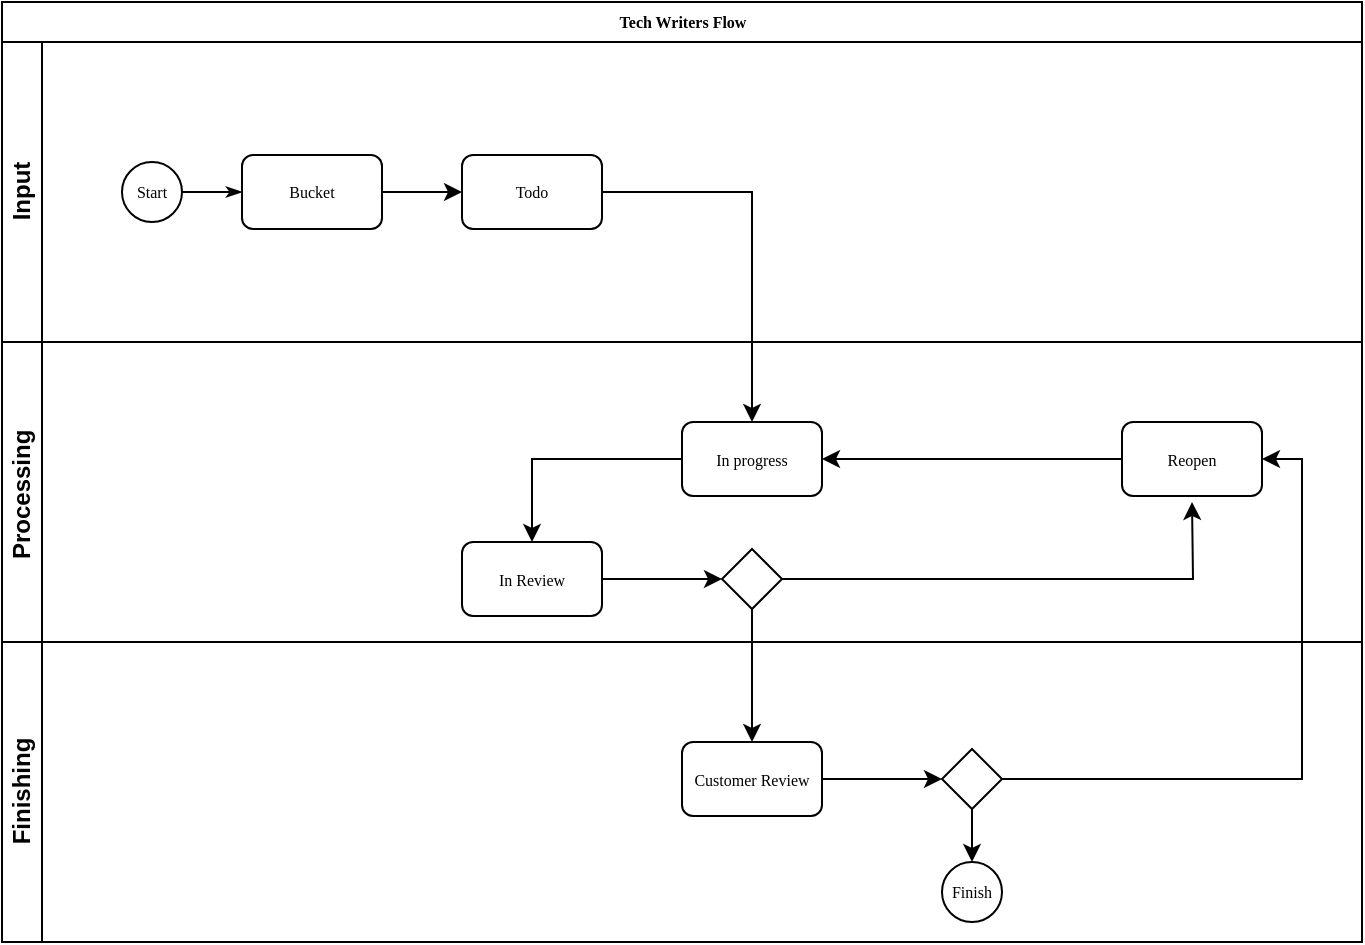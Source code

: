 <mxfile version="14.9.4" type="github">
  <diagram name="Page-1" id="c7488fd3-1785-93aa-aadb-54a6760d102a">
    <mxGraphModel dx="948" dy="503" grid="1" gridSize="10" guides="1" tooltips="1" connect="1" arrows="1" fold="1" page="1" pageScale="1" pageWidth="1100" pageHeight="850" background="none" math="0" shadow="0">
      <root>
        <mxCell id="0" />
        <mxCell id="1" parent="0" />
        <mxCell id="2b4e8129b02d487f-1" value="Tech Writers Flow" style="swimlane;html=1;childLayout=stackLayout;horizontal=1;startSize=20;horizontalStack=0;rounded=0;shadow=0;labelBackgroundColor=none;strokeWidth=1;fontFamily=Verdana;fontSize=8;align=center;" parent="1" vertex="1">
          <mxGeometry x="180" y="70" width="680" height="470" as="geometry" />
        </mxCell>
        <mxCell id="2b4e8129b02d487f-2" value="Input" style="swimlane;html=1;startSize=20;horizontal=0;" parent="2b4e8129b02d487f-1" vertex="1">
          <mxGeometry y="20" width="680" height="150" as="geometry" />
        </mxCell>
        <mxCell id="2b4e8129b02d487f-18" style="edgeStyle=orthogonalEdgeStyle;rounded=0;html=1;labelBackgroundColor=none;startArrow=none;startFill=0;startSize=5;endArrow=classicThin;endFill=1;endSize=5;jettySize=auto;orthogonalLoop=1;strokeWidth=1;fontFamily=Verdana;fontSize=8" parent="2b4e8129b02d487f-2" source="2b4e8129b02d487f-5" target="2b4e8129b02d487f-6" edge="1">
          <mxGeometry relative="1" as="geometry" />
        </mxCell>
        <mxCell id="2b4e8129b02d487f-5" value="Start" style="ellipse;whiteSpace=wrap;html=1;rounded=0;shadow=0;labelBackgroundColor=none;strokeWidth=1;fontFamily=Verdana;fontSize=8;align=center;" parent="2b4e8129b02d487f-2" vertex="1">
          <mxGeometry x="60" y="60" width="30" height="30" as="geometry" />
        </mxCell>
        <mxCell id="KZ6UuuJFhpwRSLnM6cFM-5" value="" style="edgeStyle=orthogonalEdgeStyle;rounded=0;orthogonalLoop=1;jettySize=auto;html=1;" edge="1" parent="2b4e8129b02d487f-2" source="2b4e8129b02d487f-6" target="2b4e8129b02d487f-7">
          <mxGeometry relative="1" as="geometry" />
        </mxCell>
        <mxCell id="2b4e8129b02d487f-6" value="Bucket" style="rounded=1;whiteSpace=wrap;html=1;shadow=0;labelBackgroundColor=none;strokeWidth=1;fontFamily=Verdana;fontSize=8;align=center;" parent="2b4e8129b02d487f-2" vertex="1">
          <mxGeometry x="120" y="56.5" width="70" height="37" as="geometry" />
        </mxCell>
        <mxCell id="2b4e8129b02d487f-7" value="Todo" style="rounded=1;whiteSpace=wrap;html=1;shadow=0;labelBackgroundColor=none;strokeWidth=1;fontFamily=Verdana;fontSize=8;align=center;" parent="2b4e8129b02d487f-2" vertex="1">
          <mxGeometry x="230" y="56.5" width="70" height="37" as="geometry" />
        </mxCell>
        <mxCell id="2b4e8129b02d487f-3" value="Processing&amp;nbsp;" style="swimlane;html=1;startSize=20;horizontal=0;" parent="2b4e8129b02d487f-1" vertex="1">
          <mxGeometry y="170" width="680" height="150" as="geometry" />
        </mxCell>
        <mxCell id="KZ6UuuJFhpwRSLnM6cFM-8" value="" style="edgeStyle=orthogonalEdgeStyle;rounded=0;orthogonalLoop=1;jettySize=auto;html=1;exitX=0;exitY=0.5;exitDx=0;exitDy=0;" edge="1" parent="2b4e8129b02d487f-3" source="2b4e8129b02d487f-12" target="KZ6UuuJFhpwRSLnM6cFM-7">
          <mxGeometry relative="1" as="geometry">
            <Array as="points">
              <mxPoint x="265" y="59" />
            </Array>
          </mxGeometry>
        </mxCell>
        <mxCell id="2b4e8129b02d487f-12" value="In progress" style="rounded=1;whiteSpace=wrap;html=1;shadow=0;labelBackgroundColor=none;strokeWidth=1;fontFamily=Verdana;fontSize=8;align=center;" parent="2b4e8129b02d487f-3" vertex="1">
          <mxGeometry x="340" y="40.0" width="70" height="37" as="geometry" />
        </mxCell>
        <mxCell id="KZ6UuuJFhpwRSLnM6cFM-22" value="" style="edgeStyle=orthogonalEdgeStyle;rounded=0;orthogonalLoop=1;jettySize=auto;html=1;strokeWidth=1;" edge="1" parent="2b4e8129b02d487f-3" source="KZ6UuuJFhpwRSLnM6cFM-7" target="KZ6UuuJFhpwRSLnM6cFM-9">
          <mxGeometry relative="1" as="geometry" />
        </mxCell>
        <mxCell id="KZ6UuuJFhpwRSLnM6cFM-7" value="In Review" style="rounded=1;whiteSpace=wrap;html=1;shadow=0;labelBackgroundColor=none;strokeWidth=1;fontFamily=Verdana;fontSize=8;align=center;" vertex="1" parent="2b4e8129b02d487f-3">
          <mxGeometry x="230" y="100" width="70" height="37" as="geometry" />
        </mxCell>
        <mxCell id="KZ6UuuJFhpwRSLnM6cFM-24" style="edgeStyle=orthogonalEdgeStyle;rounded=0;orthogonalLoop=1;jettySize=auto;html=1;exitX=1;exitY=0.5;exitDx=0;exitDy=0;exitPerimeter=0;strokeWidth=1;" edge="1" parent="2b4e8129b02d487f-3" source="KZ6UuuJFhpwRSLnM6cFM-9">
          <mxGeometry relative="1" as="geometry">
            <mxPoint x="595" y="80" as="targetPoint" />
          </mxGeometry>
        </mxCell>
        <mxCell id="KZ6UuuJFhpwRSLnM6cFM-9" value="" style="strokeWidth=1;html=1;shape=mxgraph.flowchart.decision;whiteSpace=wrap;rounded=1;shadow=0;labelBackgroundColor=none;fontFamily=Verdana;fontSize=8;align=center;" vertex="1" parent="2b4e8129b02d487f-3">
          <mxGeometry x="360" y="103.5" width="30" height="30" as="geometry" />
        </mxCell>
        <mxCell id="KZ6UuuJFhpwRSLnM6cFM-14" style="edgeStyle=orthogonalEdgeStyle;rounded=0;orthogonalLoop=1;jettySize=auto;html=1;entryX=1;entryY=0.5;entryDx=0;entryDy=0;exitX=0;exitY=0.5;exitDx=0;exitDy=0;" edge="1" parent="2b4e8129b02d487f-3" source="KZ6UuuJFhpwRSLnM6cFM-11" target="2b4e8129b02d487f-12">
          <mxGeometry relative="1" as="geometry">
            <mxPoint x="265" y="40" as="targetPoint" />
            <Array as="points">
              <mxPoint x="595" y="59" />
              <mxPoint x="375" y="59" />
            </Array>
          </mxGeometry>
        </mxCell>
        <mxCell id="KZ6UuuJFhpwRSLnM6cFM-11" value="Reopen" style="rounded=1;whiteSpace=wrap;html=1;shadow=0;labelBackgroundColor=none;strokeWidth=1;fontFamily=Verdana;fontSize=8;align=center;" vertex="1" parent="2b4e8129b02d487f-3">
          <mxGeometry x="560" y="40" width="70" height="37" as="geometry" />
        </mxCell>
        <mxCell id="2b4e8129b02d487f-4" value="Finishing" style="swimlane;html=1;startSize=20;horizontal=0;" parent="2b4e8129b02d487f-1" vertex="1">
          <mxGeometry y="320" width="680" height="150" as="geometry" />
        </mxCell>
        <mxCell id="KZ6UuuJFhpwRSLnM6cFM-19" value="" style="edgeStyle=orthogonalEdgeStyle;rounded=0;orthogonalLoop=1;jettySize=auto;html=1;strokeWidth=1;" edge="1" parent="2b4e8129b02d487f-4" source="2b4e8129b02d487f-14" target="KZ6UuuJFhpwRSLnM6cFM-17">
          <mxGeometry relative="1" as="geometry" />
        </mxCell>
        <mxCell id="2b4e8129b02d487f-14" value="Customer Review" style="rounded=1;whiteSpace=wrap;html=1;shadow=0;labelBackgroundColor=none;strokeWidth=1;fontFamily=Verdana;fontSize=8;align=center;" parent="2b4e8129b02d487f-4" vertex="1">
          <mxGeometry x="340" y="50.0" width="70" height="37" as="geometry" />
        </mxCell>
        <mxCell id="KZ6UuuJFhpwRSLnM6cFM-21" value="" style="edgeStyle=orthogonalEdgeStyle;rounded=0;orthogonalLoop=1;jettySize=auto;html=1;strokeWidth=1;" edge="1" parent="2b4e8129b02d487f-4" source="KZ6UuuJFhpwRSLnM6cFM-17" target="KZ6UuuJFhpwRSLnM6cFM-20">
          <mxGeometry relative="1" as="geometry" />
        </mxCell>
        <mxCell id="KZ6UuuJFhpwRSLnM6cFM-17" value="" style="strokeWidth=1;html=1;shape=mxgraph.flowchart.decision;whiteSpace=wrap;rounded=1;shadow=0;labelBackgroundColor=none;fontFamily=Verdana;fontSize=8;align=center;" vertex="1" parent="2b4e8129b02d487f-4">
          <mxGeometry x="470" y="53.5" width="30" height="30" as="geometry" />
        </mxCell>
        <mxCell id="KZ6UuuJFhpwRSLnM6cFM-20" value="Finish" style="ellipse;whiteSpace=wrap;html=1;rounded=0;shadow=0;labelBackgroundColor=none;strokeWidth=1;fontFamily=Verdana;fontSize=8;align=center;" vertex="1" parent="2b4e8129b02d487f-4">
          <mxGeometry x="470" y="110" width="30" height="30" as="geometry" />
        </mxCell>
        <mxCell id="KZ6UuuJFhpwRSLnM6cFM-6" value="" style="edgeStyle=orthogonalEdgeStyle;rounded=0;orthogonalLoop=1;jettySize=auto;html=1;entryX=0.5;entryY=0;entryDx=0;entryDy=0;exitX=1;exitY=0.5;exitDx=0;exitDy=0;" edge="1" parent="2b4e8129b02d487f-1" source="2b4e8129b02d487f-7" target="2b4e8129b02d487f-12">
          <mxGeometry relative="1" as="geometry" />
        </mxCell>
        <mxCell id="KZ6UuuJFhpwRSLnM6cFM-18" style="edgeStyle=orthogonalEdgeStyle;rounded=0;orthogonalLoop=1;jettySize=auto;html=1;entryX=1;entryY=0.5;entryDx=0;entryDy=0;strokeWidth=1;" edge="1" parent="2b4e8129b02d487f-1" source="KZ6UuuJFhpwRSLnM6cFM-17" target="KZ6UuuJFhpwRSLnM6cFM-11">
          <mxGeometry relative="1" as="geometry" />
        </mxCell>
        <mxCell id="KZ6UuuJFhpwRSLnM6cFM-23" value="" style="edgeStyle=orthogonalEdgeStyle;rounded=0;orthogonalLoop=1;jettySize=auto;html=1;strokeWidth=1;" edge="1" parent="2b4e8129b02d487f-1" source="KZ6UuuJFhpwRSLnM6cFM-9" target="2b4e8129b02d487f-14">
          <mxGeometry relative="1" as="geometry" />
        </mxCell>
      </root>
    </mxGraphModel>
  </diagram>
</mxfile>
